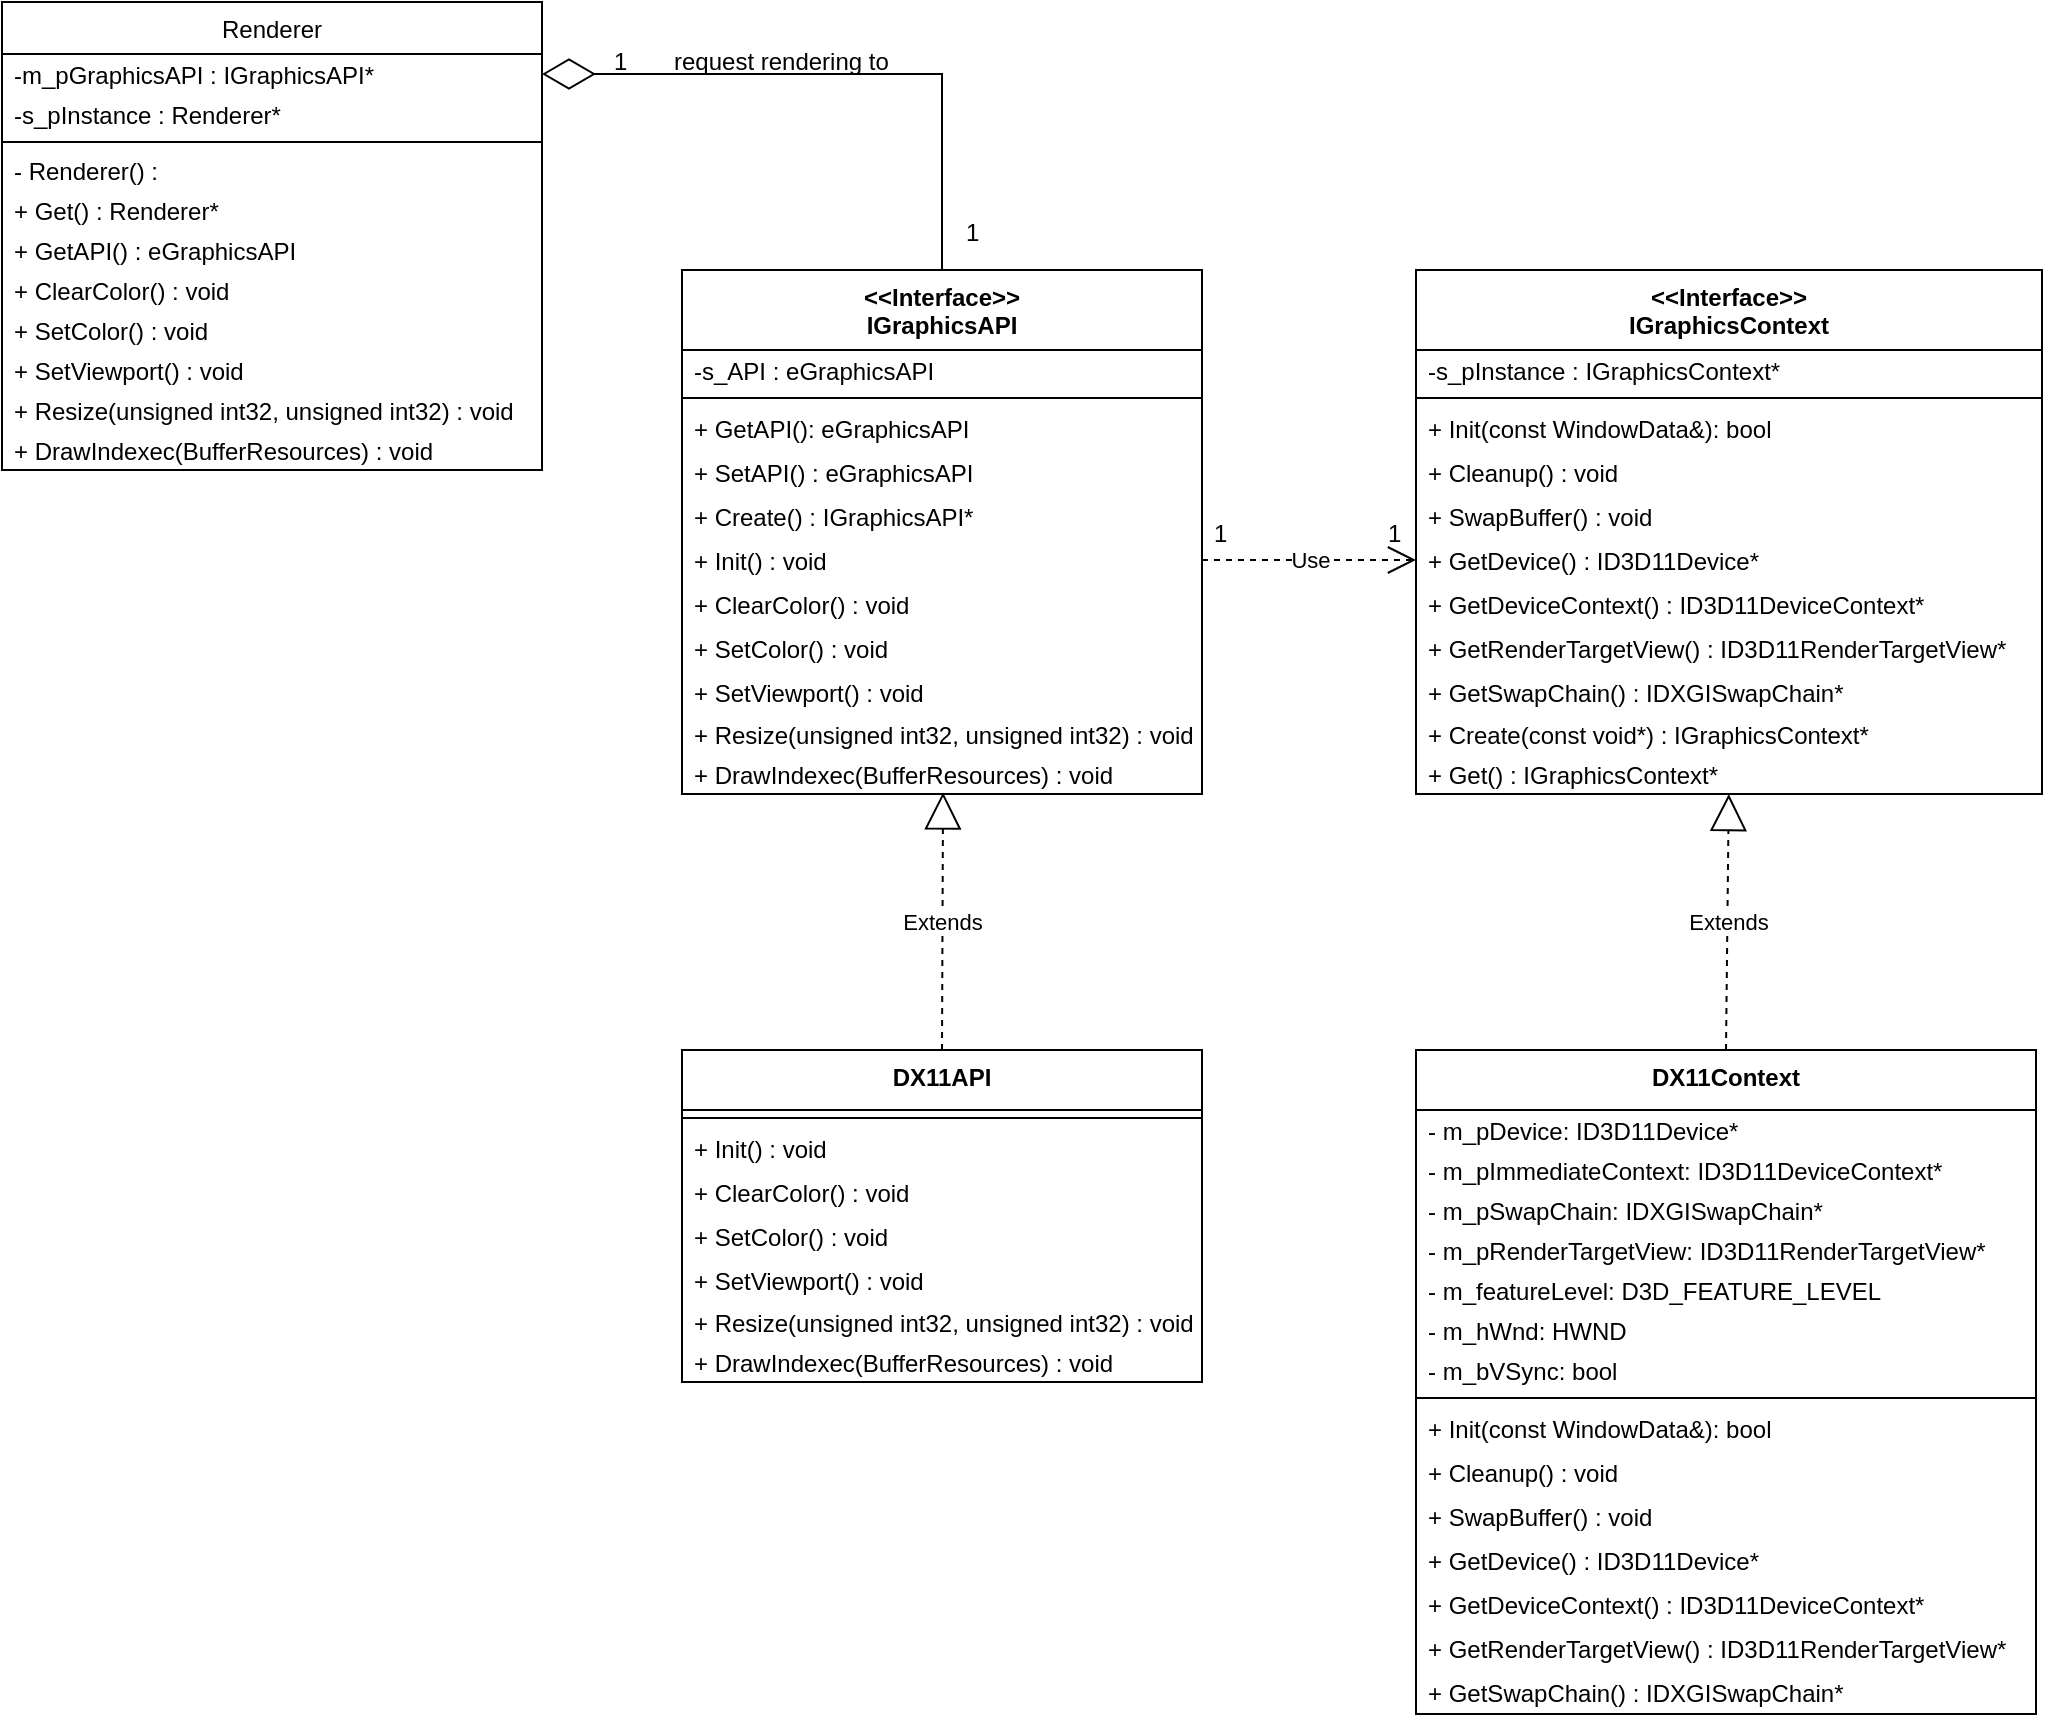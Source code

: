 <mxfile version="17.4.2" type="device"><diagram id="C5RBs43oDa-KdzZeNtuy" name="Page-1"><mxGraphModel dx="1221" dy="764" grid="1" gridSize="10" guides="1" tooltips="1" connect="1" arrows="1" fold="1" page="1" pageScale="1" pageWidth="827" pageHeight="1169" math="0" shadow="0"><root><mxCell id="WIyWlLk6GJQsqaUBKTNV-0"/><mxCell id="WIyWlLk6GJQsqaUBKTNV-1" parent="WIyWlLk6GJQsqaUBKTNV-0"/><mxCell id="hrn3AFPWQTP4MW6J0jOF-0" value="Renderer" style="swimlane;fontStyle=0;align=center;verticalAlign=top;childLayout=stackLayout;horizontal=1;startSize=26;horizontalStack=0;resizeParent=1;resizeLast=0;collapsible=1;marginBottom=0;rounded=0;shadow=0;strokeWidth=1;" parent="WIyWlLk6GJQsqaUBKTNV-1" vertex="1"><mxGeometry x="120" y="606" width="270" height="234" as="geometry"><mxRectangle x="340" y="380" width="170" height="26" as="alternateBounds"/></mxGeometry></mxCell><mxCell id="hrn3AFPWQTP4MW6J0jOF-12" value="-m_pGraphicsAPI : IGraphicsAPI*" style="text;align=left;verticalAlign=middle;spacingLeft=4;spacingRight=4;overflow=hidden;rotatable=0;points=[[0,0.5],[1,0.5]];portConstraint=eastwest;" parent="hrn3AFPWQTP4MW6J0jOF-0" vertex="1"><mxGeometry y="26" width="270" height="20" as="geometry"/></mxCell><mxCell id="AA7xnbJEPKsskIQrVzit-3" value="-s_pInstance : Renderer*" style="text;align=left;verticalAlign=middle;spacingLeft=4;spacingRight=4;overflow=hidden;rotatable=0;points=[[0,0.5],[1,0.5]];portConstraint=eastwest;" vertex="1" parent="hrn3AFPWQTP4MW6J0jOF-0"><mxGeometry y="46" width="270" height="20" as="geometry"/></mxCell><mxCell id="hrn3AFPWQTP4MW6J0jOF-2" value="" style="line;html=1;strokeWidth=1;align=left;verticalAlign=middle;spacingTop=-1;spacingLeft=3;spacingRight=3;rotatable=0;labelPosition=right;points=[];portConstraint=eastwest;" parent="hrn3AFPWQTP4MW6J0jOF-0" vertex="1"><mxGeometry y="66" width="270" height="8" as="geometry"/></mxCell><mxCell id="AA7xnbJEPKsskIQrVzit-4" value="- Renderer() : " style="text;align=left;verticalAlign=middle;spacingLeft=4;spacingRight=4;overflow=hidden;rotatable=0;points=[[0,0.5],[1,0.5]];portConstraint=eastwest;" vertex="1" parent="hrn3AFPWQTP4MW6J0jOF-0"><mxGeometry y="74" width="270" height="20" as="geometry"/></mxCell><mxCell id="AA7xnbJEPKsskIQrVzit-5" value="+ Get() : Renderer* " style="text;align=left;verticalAlign=middle;spacingLeft=4;spacingRight=4;overflow=hidden;rotatable=0;points=[[0,0.5],[1,0.5]];portConstraint=eastwest;" vertex="1" parent="hrn3AFPWQTP4MW6J0jOF-0"><mxGeometry y="94" width="270" height="20" as="geometry"/></mxCell><mxCell id="AA7xnbJEPKsskIQrVzit-6" value="+ GetAPI() : eGraphicsAPI " style="text;align=left;verticalAlign=middle;spacingLeft=4;spacingRight=4;overflow=hidden;rotatable=0;points=[[0,0.5],[1,0.5]];portConstraint=eastwest;" vertex="1" parent="hrn3AFPWQTP4MW6J0jOF-0"><mxGeometry y="114" width="270" height="20" as="geometry"/></mxCell><mxCell id="AA7xnbJEPKsskIQrVzit-7" value="+ ClearColor() : void " style="text;align=left;verticalAlign=middle;spacingLeft=4;spacingRight=4;overflow=hidden;rotatable=0;points=[[0,0.5],[1,0.5]];portConstraint=eastwest;" vertex="1" parent="hrn3AFPWQTP4MW6J0jOF-0"><mxGeometry y="134" width="270" height="20" as="geometry"/></mxCell><mxCell id="AA7xnbJEPKsskIQrVzit-8" value="+ SetColor() : void " style="text;align=left;verticalAlign=middle;spacingLeft=4;spacingRight=4;overflow=hidden;rotatable=0;points=[[0,0.5],[1,0.5]];portConstraint=eastwest;" vertex="1" parent="hrn3AFPWQTP4MW6J0jOF-0"><mxGeometry y="154" width="270" height="20" as="geometry"/></mxCell><mxCell id="AA7xnbJEPKsskIQrVzit-9" value="+ SetViewport() : void " style="text;align=left;verticalAlign=middle;spacingLeft=4;spacingRight=4;overflow=hidden;rotatable=0;points=[[0,0.5],[1,0.5]];portConstraint=eastwest;" vertex="1" parent="hrn3AFPWQTP4MW6J0jOF-0"><mxGeometry y="174" width="270" height="20" as="geometry"/></mxCell><mxCell id="AA7xnbJEPKsskIQrVzit-10" value="+ Resize(unsigned int32, unsigned int32) : void " style="text;align=left;verticalAlign=middle;spacingLeft=4;spacingRight=4;overflow=hidden;rotatable=0;points=[[0,0.5],[1,0.5]];portConstraint=eastwest;" vertex="1" parent="hrn3AFPWQTP4MW6J0jOF-0"><mxGeometry y="194" width="270" height="20" as="geometry"/></mxCell><mxCell id="AA7xnbJEPKsskIQrVzit-11" value="+ DrawIndexec(BufferResources) : void " style="text;align=left;verticalAlign=middle;spacingLeft=4;spacingRight=4;overflow=hidden;rotatable=0;points=[[0,0.5],[1,0.5]];portConstraint=eastwest;" vertex="1" parent="hrn3AFPWQTP4MW6J0jOF-0"><mxGeometry y="214" width="270" height="20" as="geometry"/></mxCell><mxCell id="hrn3AFPWQTP4MW6J0jOF-7" value="&lt;&lt;Interface&gt;&gt;&#10;IGraphicsAPI" style="swimlane;fontStyle=1;align=center;verticalAlign=top;childLayout=stackLayout;horizontal=1;startSize=40;horizontalStack=0;resizeParent=1;resizeParentMax=0;resizeLast=0;collapsible=1;marginBottom=0;" parent="WIyWlLk6GJQsqaUBKTNV-1" vertex="1"><mxGeometry x="460" y="740" width="260" height="262" as="geometry"/></mxCell><mxCell id="hrn3AFPWQTP4MW6J0jOF-13" value="-s_API : eGraphicsAPI" style="text;strokeColor=none;fillColor=none;align=left;verticalAlign=middle;spacingLeft=4;spacingRight=4;overflow=hidden;rotatable=0;points=[[0,0.5],[1,0.5]];portConstraint=eastwest;" parent="hrn3AFPWQTP4MW6J0jOF-7" vertex="1"><mxGeometry y="40" width="260" height="20" as="geometry"/></mxCell><mxCell id="hrn3AFPWQTP4MW6J0jOF-9" value="" style="line;strokeWidth=1;fillColor=none;align=left;verticalAlign=middle;spacingTop=-1;spacingLeft=3;spacingRight=3;rotatable=0;labelPosition=right;points=[];portConstraint=eastwest;" parent="hrn3AFPWQTP4MW6J0jOF-7" vertex="1"><mxGeometry y="60" width="260" height="8" as="geometry"/></mxCell><mxCell id="hrn3AFPWQTP4MW6J0jOF-18" value="+ GetAPI(): eGraphicsAPI" style="text;strokeColor=none;fillColor=none;align=left;verticalAlign=middle;spacingLeft=4;spacingRight=4;overflow=hidden;rotatable=0;points=[[0,0.5],[1,0.5]];portConstraint=eastwest;" parent="hrn3AFPWQTP4MW6J0jOF-7" vertex="1"><mxGeometry y="68" width="260" height="22" as="geometry"/></mxCell><mxCell id="AA7xnbJEPKsskIQrVzit-15" value="+ SetAPI() : eGraphicsAPI" style="text;strokeColor=none;fillColor=none;align=left;verticalAlign=middle;spacingLeft=4;spacingRight=4;overflow=hidden;rotatable=0;points=[[0,0.5],[1,0.5]];portConstraint=eastwest;" vertex="1" parent="hrn3AFPWQTP4MW6J0jOF-7"><mxGeometry y="90" width="260" height="22" as="geometry"/></mxCell><mxCell id="AA7xnbJEPKsskIQrVzit-16" value="+ Create() : IGraphicsAPI*" style="text;strokeColor=none;fillColor=none;align=left;verticalAlign=middle;spacingLeft=4;spacingRight=4;overflow=hidden;rotatable=0;points=[[0,0.5],[1,0.5]];portConstraint=eastwest;" vertex="1" parent="hrn3AFPWQTP4MW6J0jOF-7"><mxGeometry y="112" width="260" height="22" as="geometry"/></mxCell><mxCell id="hrn3AFPWQTP4MW6J0jOF-17" value="+ Init() : void" style="text;strokeColor=none;fillColor=none;align=left;verticalAlign=middle;spacingLeft=4;spacingRight=4;overflow=hidden;rotatable=0;points=[[0,0.5],[1,0.5]];portConstraint=eastwest;" parent="hrn3AFPWQTP4MW6J0jOF-7" vertex="1"><mxGeometry y="134" width="260" height="22" as="geometry"/></mxCell><mxCell id="hrn3AFPWQTP4MW6J0jOF-20" value="+ ClearColor() : void" style="text;strokeColor=none;fillColor=none;align=left;verticalAlign=middle;spacingLeft=4;spacingRight=4;overflow=hidden;rotatable=0;points=[[0,0.5],[1,0.5]];portConstraint=eastwest;" parent="hrn3AFPWQTP4MW6J0jOF-7" vertex="1"><mxGeometry y="156" width="260" height="22" as="geometry"/></mxCell><mxCell id="hrn3AFPWQTP4MW6J0jOF-28" value="+ SetColor() : void" style="text;strokeColor=none;fillColor=none;align=left;verticalAlign=middle;spacingLeft=4;spacingRight=4;overflow=hidden;rotatable=0;points=[[0,0.5],[1,0.5]];portConstraint=eastwest;" parent="hrn3AFPWQTP4MW6J0jOF-7" vertex="1"><mxGeometry y="178" width="260" height="22" as="geometry"/></mxCell><mxCell id="hrn3AFPWQTP4MW6J0jOF-19" value="+ SetViewport() : void" style="text;strokeColor=none;fillColor=none;align=left;verticalAlign=middle;spacingLeft=4;spacingRight=4;overflow=hidden;rotatable=0;points=[[0,0.5],[1,0.5]];portConstraint=eastwest;" parent="hrn3AFPWQTP4MW6J0jOF-7" vertex="1"><mxGeometry y="200" width="260" height="22" as="geometry"/></mxCell><mxCell id="AA7xnbJEPKsskIQrVzit-14" value="+ Resize(unsigned int32, unsigned int32) : void " style="text;align=left;verticalAlign=middle;spacingLeft=4;spacingRight=4;overflow=hidden;rotatable=0;points=[[0,0.5],[1,0.5]];portConstraint=eastwest;" vertex="1" parent="hrn3AFPWQTP4MW6J0jOF-7"><mxGeometry y="222" width="260" height="20" as="geometry"/></mxCell><mxCell id="AA7xnbJEPKsskIQrVzit-13" value="+ DrawIndexec(BufferResources) : void " style="text;align=left;verticalAlign=middle;spacingLeft=4;spacingRight=4;overflow=hidden;rotatable=0;points=[[0,0.5],[1,0.5]];portConstraint=eastwest;" vertex="1" parent="hrn3AFPWQTP4MW6J0jOF-7"><mxGeometry y="242" width="260" height="20" as="geometry"/></mxCell><mxCell id="hrn3AFPWQTP4MW6J0jOF-16" value="" style="endArrow=diamondThin;endFill=0;endSize=24;html=1;rounded=0;entryX=1;entryY=0.5;entryDx=0;entryDy=0;exitX=0.5;exitY=0;exitDx=0;exitDy=0;" parent="WIyWlLk6GJQsqaUBKTNV-1" source="hrn3AFPWQTP4MW6J0jOF-7" target="hrn3AFPWQTP4MW6J0jOF-12" edge="1"><mxGeometry width="160" relative="1" as="geometry"><mxPoint x="690" y="590" as="sourcePoint"/><mxPoint x="630" y="642" as="targetPoint"/><Array as="points"><mxPoint x="590" y="642"/></Array></mxGeometry></mxCell><mxCell id="hrn3AFPWQTP4MW6J0jOF-33" value="1" style="resizable=0;align=left;verticalAlign=bottom;labelBackgroundColor=none;fontSize=12;" parent="WIyWlLk6GJQsqaUBKTNV-1" connectable="0" vertex="1"><mxGeometry x="600" y="730" as="geometry"/></mxCell><mxCell id="hrn3AFPWQTP4MW6J0jOF-34" value="request rendering to " style="text;strokeColor=none;fillColor=none;align=left;verticalAlign=middle;spacingLeft=4;spacingRight=4;overflow=hidden;points=[[0,0.5],[1,0.5]];portConstraint=eastwest;rotatable=0;" parent="WIyWlLk6GJQsqaUBKTNV-1" vertex="1"><mxGeometry x="450" y="620" width="120" height="30" as="geometry"/></mxCell><mxCell id="AA7xnbJEPKsskIQrVzit-1" value="1" style="text;strokeColor=none;fillColor=none;align=left;verticalAlign=middle;spacingLeft=4;spacingRight=4;overflow=hidden;points=[[0,0.5],[1,0.5]];portConstraint=eastwest;rotatable=0;" vertex="1" parent="WIyWlLk6GJQsqaUBKTNV-1"><mxGeometry x="420" y="620" width="20" height="30" as="geometry"/></mxCell><mxCell id="AA7xnbJEPKsskIQrVzit-17" value="DX11API" style="swimlane;fontStyle=1;align=center;verticalAlign=top;childLayout=stackLayout;horizontal=1;startSize=30;horizontalStack=0;resizeParent=1;resizeParentMax=0;resizeLast=0;collapsible=1;marginBottom=0;" vertex="1" parent="WIyWlLk6GJQsqaUBKTNV-1"><mxGeometry x="460" y="1130" width="260" height="166" as="geometry"/></mxCell><mxCell id="AA7xnbJEPKsskIQrVzit-19" value="" style="line;strokeWidth=1;fillColor=none;align=left;verticalAlign=middle;spacingTop=-1;spacingLeft=3;spacingRight=3;rotatable=0;labelPosition=right;points=[];portConstraint=eastwest;" vertex="1" parent="AA7xnbJEPKsskIQrVzit-17"><mxGeometry y="30" width="260" height="8" as="geometry"/></mxCell><mxCell id="AA7xnbJEPKsskIQrVzit-23" value="+ Init() : void" style="text;strokeColor=none;fillColor=none;align=left;verticalAlign=middle;spacingLeft=4;spacingRight=4;overflow=hidden;rotatable=0;points=[[0,0.5],[1,0.5]];portConstraint=eastwest;" vertex="1" parent="AA7xnbJEPKsskIQrVzit-17"><mxGeometry y="38" width="260" height="22" as="geometry"/></mxCell><mxCell id="AA7xnbJEPKsskIQrVzit-24" value="+ ClearColor() : void" style="text;strokeColor=none;fillColor=none;align=left;verticalAlign=middle;spacingLeft=4;spacingRight=4;overflow=hidden;rotatable=0;points=[[0,0.5],[1,0.5]];portConstraint=eastwest;" vertex="1" parent="AA7xnbJEPKsskIQrVzit-17"><mxGeometry y="60" width="260" height="22" as="geometry"/></mxCell><mxCell id="AA7xnbJEPKsskIQrVzit-25" value="+ SetColor() : void" style="text;strokeColor=none;fillColor=none;align=left;verticalAlign=middle;spacingLeft=4;spacingRight=4;overflow=hidden;rotatable=0;points=[[0,0.5],[1,0.5]];portConstraint=eastwest;" vertex="1" parent="AA7xnbJEPKsskIQrVzit-17"><mxGeometry y="82" width="260" height="22" as="geometry"/></mxCell><mxCell id="AA7xnbJEPKsskIQrVzit-26" value="+ SetViewport() : void" style="text;strokeColor=none;fillColor=none;align=left;verticalAlign=middle;spacingLeft=4;spacingRight=4;overflow=hidden;rotatable=0;points=[[0,0.5],[1,0.5]];portConstraint=eastwest;" vertex="1" parent="AA7xnbJEPKsskIQrVzit-17"><mxGeometry y="104" width="260" height="22" as="geometry"/></mxCell><mxCell id="AA7xnbJEPKsskIQrVzit-27" value="+ Resize(unsigned int32, unsigned int32) : void " style="text;align=left;verticalAlign=middle;spacingLeft=4;spacingRight=4;overflow=hidden;rotatable=0;points=[[0,0.5],[1,0.5]];portConstraint=eastwest;" vertex="1" parent="AA7xnbJEPKsskIQrVzit-17"><mxGeometry y="126" width="260" height="20" as="geometry"/></mxCell><mxCell id="AA7xnbJEPKsskIQrVzit-28" value="+ DrawIndexec(BufferResources) : void " style="text;align=left;verticalAlign=middle;spacingLeft=4;spacingRight=4;overflow=hidden;rotatable=0;points=[[0,0.5],[1,0.5]];portConstraint=eastwest;" vertex="1" parent="AA7xnbJEPKsskIQrVzit-17"><mxGeometry y="146" width="260" height="20" as="geometry"/></mxCell><mxCell id="AA7xnbJEPKsskIQrVzit-30" value="Extends" style="endArrow=block;endSize=16;endFill=0;html=1;rounded=0;exitX=0.5;exitY=0;exitDx=0;exitDy=0;entryX=0.502;entryY=0.96;entryDx=0;entryDy=0;entryPerimeter=0;dashed=1;" edge="1" parent="WIyWlLk6GJQsqaUBKTNV-1" source="AA7xnbJEPKsskIQrVzit-17" target="AA7xnbJEPKsskIQrVzit-13"><mxGeometry width="160" relative="1" as="geometry"><mxPoint x="480" y="1170" as="sourcePoint"/><mxPoint x="610" y="1020" as="targetPoint"/></mxGeometry></mxCell><mxCell id="AA7xnbJEPKsskIQrVzit-31" value="&lt;&lt;Interface&gt;&gt;&#10;IGraphicsContext" style="swimlane;fontStyle=1;align=center;verticalAlign=top;childLayout=stackLayout;horizontal=1;startSize=40;horizontalStack=0;resizeParent=1;resizeParentMax=0;resizeLast=0;collapsible=1;marginBottom=0;" vertex="1" parent="WIyWlLk6GJQsqaUBKTNV-1"><mxGeometry x="827" y="740" width="313" height="262" as="geometry"/></mxCell><mxCell id="AA7xnbJEPKsskIQrVzit-32" value="-s_pInstance : IGraphicsContext*" style="text;strokeColor=none;fillColor=none;align=left;verticalAlign=middle;spacingLeft=4;spacingRight=4;overflow=hidden;rotatable=0;points=[[0,0.5],[1,0.5]];portConstraint=eastwest;" vertex="1" parent="AA7xnbJEPKsskIQrVzit-31"><mxGeometry y="40" width="313" height="20" as="geometry"/></mxCell><mxCell id="AA7xnbJEPKsskIQrVzit-33" value="" style="line;strokeWidth=1;fillColor=none;align=left;verticalAlign=middle;spacingTop=-1;spacingLeft=3;spacingRight=3;rotatable=0;labelPosition=right;points=[];portConstraint=eastwest;" vertex="1" parent="AA7xnbJEPKsskIQrVzit-31"><mxGeometry y="60" width="313" height="8" as="geometry"/></mxCell><mxCell id="AA7xnbJEPKsskIQrVzit-34" value="+ Init(const WindowData&amp;): bool" style="text;strokeColor=none;fillColor=none;align=left;verticalAlign=middle;spacingLeft=4;spacingRight=4;overflow=hidden;rotatable=0;points=[[0,0.5],[1,0.5]];portConstraint=eastwest;" vertex="1" parent="AA7xnbJEPKsskIQrVzit-31"><mxGeometry y="68" width="313" height="22" as="geometry"/></mxCell><mxCell id="AA7xnbJEPKsskIQrVzit-35" value="+ Cleanup() : void" style="text;strokeColor=none;fillColor=none;align=left;verticalAlign=middle;spacingLeft=4;spacingRight=4;overflow=hidden;rotatable=0;points=[[0,0.5],[1,0.5]];portConstraint=eastwest;" vertex="1" parent="AA7xnbJEPKsskIQrVzit-31"><mxGeometry y="90" width="313" height="22" as="geometry"/></mxCell><mxCell id="AA7xnbJEPKsskIQrVzit-36" value="+ SwapBuffer() : void" style="text;strokeColor=none;fillColor=none;align=left;verticalAlign=middle;spacingLeft=4;spacingRight=4;overflow=hidden;rotatable=0;points=[[0,0.5],[1,0.5]];portConstraint=eastwest;" vertex="1" parent="AA7xnbJEPKsskIQrVzit-31"><mxGeometry y="112" width="313" height="22" as="geometry"/></mxCell><mxCell id="AA7xnbJEPKsskIQrVzit-37" value="+ GetDevice() : ID3D11Device*" style="text;strokeColor=none;fillColor=none;align=left;verticalAlign=middle;spacingLeft=4;spacingRight=4;overflow=hidden;rotatable=0;points=[[0,0.5],[1,0.5]];portConstraint=eastwest;" vertex="1" parent="AA7xnbJEPKsskIQrVzit-31"><mxGeometry y="134" width="313" height="22" as="geometry"/></mxCell><mxCell id="AA7xnbJEPKsskIQrVzit-38" value="+ GetDeviceContext() : ID3D11DeviceContext*" style="text;strokeColor=none;fillColor=none;align=left;verticalAlign=middle;spacingLeft=4;spacingRight=4;overflow=hidden;rotatable=0;points=[[0,0.5],[1,0.5]];portConstraint=eastwest;" vertex="1" parent="AA7xnbJEPKsskIQrVzit-31"><mxGeometry y="156" width="313" height="22" as="geometry"/></mxCell><mxCell id="AA7xnbJEPKsskIQrVzit-39" value="+ GetRenderTargetView() : ID3D11RenderTargetView*" style="text;strokeColor=none;fillColor=none;align=left;verticalAlign=middle;spacingLeft=4;spacingRight=4;overflow=hidden;rotatable=0;points=[[0,0.5],[1,0.5]];portConstraint=eastwest;" vertex="1" parent="AA7xnbJEPKsskIQrVzit-31"><mxGeometry y="178" width="313" height="22" as="geometry"/></mxCell><mxCell id="AA7xnbJEPKsskIQrVzit-40" value="+ GetSwapChain() : IDXGISwapChain*" style="text;strokeColor=none;fillColor=none;align=left;verticalAlign=middle;spacingLeft=4;spacingRight=4;overflow=hidden;rotatable=0;points=[[0,0.5],[1,0.5]];portConstraint=eastwest;" vertex="1" parent="AA7xnbJEPKsskIQrVzit-31"><mxGeometry y="200" width="313" height="22" as="geometry"/></mxCell><mxCell id="AA7xnbJEPKsskIQrVzit-41" value="+ Create(const void*) : IGraphicsContext* " style="text;align=left;verticalAlign=middle;spacingLeft=4;spacingRight=4;overflow=hidden;rotatable=0;points=[[0,0.5],[1,0.5]];portConstraint=eastwest;" vertex="1" parent="AA7xnbJEPKsskIQrVzit-31"><mxGeometry y="222" width="313" height="20" as="geometry"/></mxCell><mxCell id="AA7xnbJEPKsskIQrVzit-42" value="+ Get() : IGraphicsContext* " style="text;align=left;verticalAlign=middle;spacingLeft=4;spacingRight=4;overflow=hidden;rotatable=0;points=[[0,0.5],[1,0.5]];portConstraint=eastwest;" vertex="1" parent="AA7xnbJEPKsskIQrVzit-31"><mxGeometry y="242" width="313" height="20" as="geometry"/></mxCell><mxCell id="AA7xnbJEPKsskIQrVzit-43" value="DX11Context" style="swimlane;fontStyle=1;align=center;verticalAlign=top;childLayout=stackLayout;horizontal=1;startSize=30;horizontalStack=0;resizeParent=1;resizeParentMax=0;resizeLast=0;collapsible=1;marginBottom=0;" vertex="1" parent="WIyWlLk6GJQsqaUBKTNV-1"><mxGeometry x="827" y="1130" width="310" height="332" as="geometry"/></mxCell><mxCell id="AA7xnbJEPKsskIQrVzit-68" value="- m_pDevice: ID3D11Device*" style="text;strokeColor=none;fillColor=none;align=left;verticalAlign=middle;spacingLeft=4;spacingRight=4;overflow=hidden;rotatable=0;points=[[0,0.5],[1,0.5]];portConstraint=eastwest;" vertex="1" parent="AA7xnbJEPKsskIQrVzit-43"><mxGeometry y="30" width="310" height="20" as="geometry"/></mxCell><mxCell id="AA7xnbJEPKsskIQrVzit-69" value="- m_pImmediateContext: ID3D11DeviceContext*" style="text;strokeColor=none;fillColor=none;align=left;verticalAlign=middle;spacingLeft=4;spacingRight=4;overflow=hidden;rotatable=0;points=[[0,0.5],[1,0.5]];portConstraint=eastwest;" vertex="1" parent="AA7xnbJEPKsskIQrVzit-43"><mxGeometry y="50" width="310" height="20" as="geometry"/></mxCell><mxCell id="AA7xnbJEPKsskIQrVzit-70" value="- m_pSwapChain: IDXGISwapChain*" style="text;strokeColor=none;fillColor=none;align=left;verticalAlign=middle;spacingLeft=4;spacingRight=4;overflow=hidden;rotatable=0;points=[[0,0.5],[1,0.5]];portConstraint=eastwest;" vertex="1" parent="AA7xnbJEPKsskIQrVzit-43"><mxGeometry y="70" width="310" height="20" as="geometry"/></mxCell><mxCell id="AA7xnbJEPKsskIQrVzit-71" value="- m_pRenderTargetView: ID3D11RenderTargetView*" style="text;strokeColor=none;fillColor=none;align=left;verticalAlign=middle;spacingLeft=4;spacingRight=4;overflow=hidden;rotatable=0;points=[[0,0.5],[1,0.5]];portConstraint=eastwest;" vertex="1" parent="AA7xnbJEPKsskIQrVzit-43"><mxGeometry y="90" width="310" height="20" as="geometry"/></mxCell><mxCell id="AA7xnbJEPKsskIQrVzit-72" value="- m_featureLevel: D3D_FEATURE_LEVEL" style="text;strokeColor=none;fillColor=none;align=left;verticalAlign=middle;spacingLeft=4;spacingRight=4;overflow=hidden;rotatable=0;points=[[0,0.5],[1,0.5]];portConstraint=eastwest;" vertex="1" parent="AA7xnbJEPKsskIQrVzit-43"><mxGeometry y="110" width="310" height="20" as="geometry"/></mxCell><mxCell id="AA7xnbJEPKsskIQrVzit-89" value="- m_hWnd: HWND" style="text;strokeColor=none;fillColor=none;align=left;verticalAlign=middle;spacingLeft=4;spacingRight=4;overflow=hidden;rotatable=0;points=[[0,0.5],[1,0.5]];portConstraint=eastwest;" vertex="1" parent="AA7xnbJEPKsskIQrVzit-43"><mxGeometry y="130" width="310" height="20" as="geometry"/></mxCell><mxCell id="AA7xnbJEPKsskIQrVzit-73" value="- m_bVSync: bool" style="text;strokeColor=none;fillColor=none;align=left;verticalAlign=middle;spacingLeft=4;spacingRight=4;overflow=hidden;rotatable=0;points=[[0,0.5],[1,0.5]];portConstraint=eastwest;" vertex="1" parent="AA7xnbJEPKsskIQrVzit-43"><mxGeometry y="150" width="310" height="20" as="geometry"/></mxCell><mxCell id="AA7xnbJEPKsskIQrVzit-56" value="" style="line;strokeWidth=1;fillColor=none;align=left;verticalAlign=middle;spacingTop=-1;spacingLeft=3;spacingRight=3;rotatable=0;labelPosition=right;points=[];portConstraint=eastwest;" vertex="1" parent="AA7xnbJEPKsskIQrVzit-43"><mxGeometry y="170" width="310" height="8" as="geometry"/></mxCell><mxCell id="AA7xnbJEPKsskIQrVzit-57" value="+ Init(const WindowData&amp;): bool" style="text;strokeColor=none;fillColor=none;align=left;verticalAlign=middle;spacingLeft=4;spacingRight=4;overflow=hidden;rotatable=0;points=[[0,0.5],[1,0.5]];portConstraint=eastwest;" vertex="1" parent="AA7xnbJEPKsskIQrVzit-43"><mxGeometry y="178" width="310" height="22" as="geometry"/></mxCell><mxCell id="AA7xnbJEPKsskIQrVzit-58" value="+ Cleanup() : void" style="text;strokeColor=none;fillColor=none;align=left;verticalAlign=middle;spacingLeft=4;spacingRight=4;overflow=hidden;rotatable=0;points=[[0,0.5],[1,0.5]];portConstraint=eastwest;" vertex="1" parent="AA7xnbJEPKsskIQrVzit-43"><mxGeometry y="200" width="310" height="22" as="geometry"/></mxCell><mxCell id="AA7xnbJEPKsskIQrVzit-59" value="+ SwapBuffer() : void" style="text;strokeColor=none;fillColor=none;align=left;verticalAlign=middle;spacingLeft=4;spacingRight=4;overflow=hidden;rotatable=0;points=[[0,0.5],[1,0.5]];portConstraint=eastwest;" vertex="1" parent="AA7xnbJEPKsskIQrVzit-43"><mxGeometry y="222" width="310" height="22" as="geometry"/></mxCell><mxCell id="AA7xnbJEPKsskIQrVzit-60" value="+ GetDevice() : ID3D11Device*" style="text;strokeColor=none;fillColor=none;align=left;verticalAlign=middle;spacingLeft=4;spacingRight=4;overflow=hidden;rotatable=0;points=[[0,0.5],[1,0.5]];portConstraint=eastwest;" vertex="1" parent="AA7xnbJEPKsskIQrVzit-43"><mxGeometry y="244" width="310" height="22" as="geometry"/></mxCell><mxCell id="AA7xnbJEPKsskIQrVzit-61" value="+ GetDeviceContext() : ID3D11DeviceContext*" style="text;strokeColor=none;fillColor=none;align=left;verticalAlign=middle;spacingLeft=4;spacingRight=4;overflow=hidden;rotatable=0;points=[[0,0.5],[1,0.5]];portConstraint=eastwest;" vertex="1" parent="AA7xnbJEPKsskIQrVzit-43"><mxGeometry y="266" width="310" height="22" as="geometry"/></mxCell><mxCell id="AA7xnbJEPKsskIQrVzit-62" value="+ GetRenderTargetView() : ID3D11RenderTargetView*" style="text;strokeColor=none;fillColor=none;align=left;verticalAlign=middle;spacingLeft=4;spacingRight=4;overflow=hidden;rotatable=0;points=[[0,0.5],[1,0.5]];portConstraint=eastwest;" vertex="1" parent="AA7xnbJEPKsskIQrVzit-43"><mxGeometry y="288" width="310" height="22" as="geometry"/></mxCell><mxCell id="AA7xnbJEPKsskIQrVzit-63" value="+ GetSwapChain() : IDXGISwapChain*" style="text;strokeColor=none;fillColor=none;align=left;verticalAlign=middle;spacingLeft=4;spacingRight=4;overflow=hidden;rotatable=0;points=[[0,0.5],[1,0.5]];portConstraint=eastwest;" vertex="1" parent="AA7xnbJEPKsskIQrVzit-43"><mxGeometry y="310" width="310" height="22" as="geometry"/></mxCell><mxCell id="AA7xnbJEPKsskIQrVzit-55" value="Extends" style="endArrow=block;endSize=16;endFill=0;html=1;rounded=0;exitX=0.5;exitY=0;exitDx=0;exitDy=0;dashed=1;" edge="1" parent="WIyWlLk6GJQsqaUBKTNV-1" source="AA7xnbJEPKsskIQrVzit-43" target="AA7xnbJEPKsskIQrVzit-42"><mxGeometry width="160" relative="1" as="geometry"><mxPoint x="960" y="1218.8" as="sourcePoint"/><mxPoint x="1000" y="1020" as="targetPoint"/></mxGeometry></mxCell><mxCell id="AA7xnbJEPKsskIQrVzit-66" value="Use" style="endArrow=open;endSize=12;dashed=1;html=1;rounded=0;entryX=0;entryY=0.5;entryDx=0;entryDy=0;exitX=1;exitY=0.5;exitDx=0;exitDy=0;" edge="1" parent="WIyWlLk6GJQsqaUBKTNV-1" source="hrn3AFPWQTP4MW6J0jOF-17" target="AA7xnbJEPKsskIQrVzit-37"><mxGeometry width="160" relative="1" as="geometry"><mxPoint x="780" y="620" as="sourcePoint"/><mxPoint x="680" y="950" as="targetPoint"/></mxGeometry></mxCell><mxCell id="AA7xnbJEPKsskIQrVzit-91" value="1" style="text;strokeColor=none;fillColor=none;align=left;verticalAlign=middle;spacingLeft=4;spacingRight=4;overflow=hidden;points=[[0,0.5],[1,0.5]];portConstraint=eastwest;rotatable=0;" vertex="1" parent="WIyWlLk6GJQsqaUBKTNV-1"><mxGeometry x="720" y="856" width="20" height="30" as="geometry"/></mxCell><mxCell id="AA7xnbJEPKsskIQrVzit-93" value="1" style="text;strokeColor=none;fillColor=none;align=left;verticalAlign=middle;spacingLeft=4;spacingRight=4;overflow=hidden;points=[[0,0.5],[1,0.5]];portConstraint=eastwest;rotatable=0;" vertex="1" parent="WIyWlLk6GJQsqaUBKTNV-1"><mxGeometry x="807" y="856" width="20" height="30" as="geometry"/></mxCell></root></mxGraphModel></diagram></mxfile>